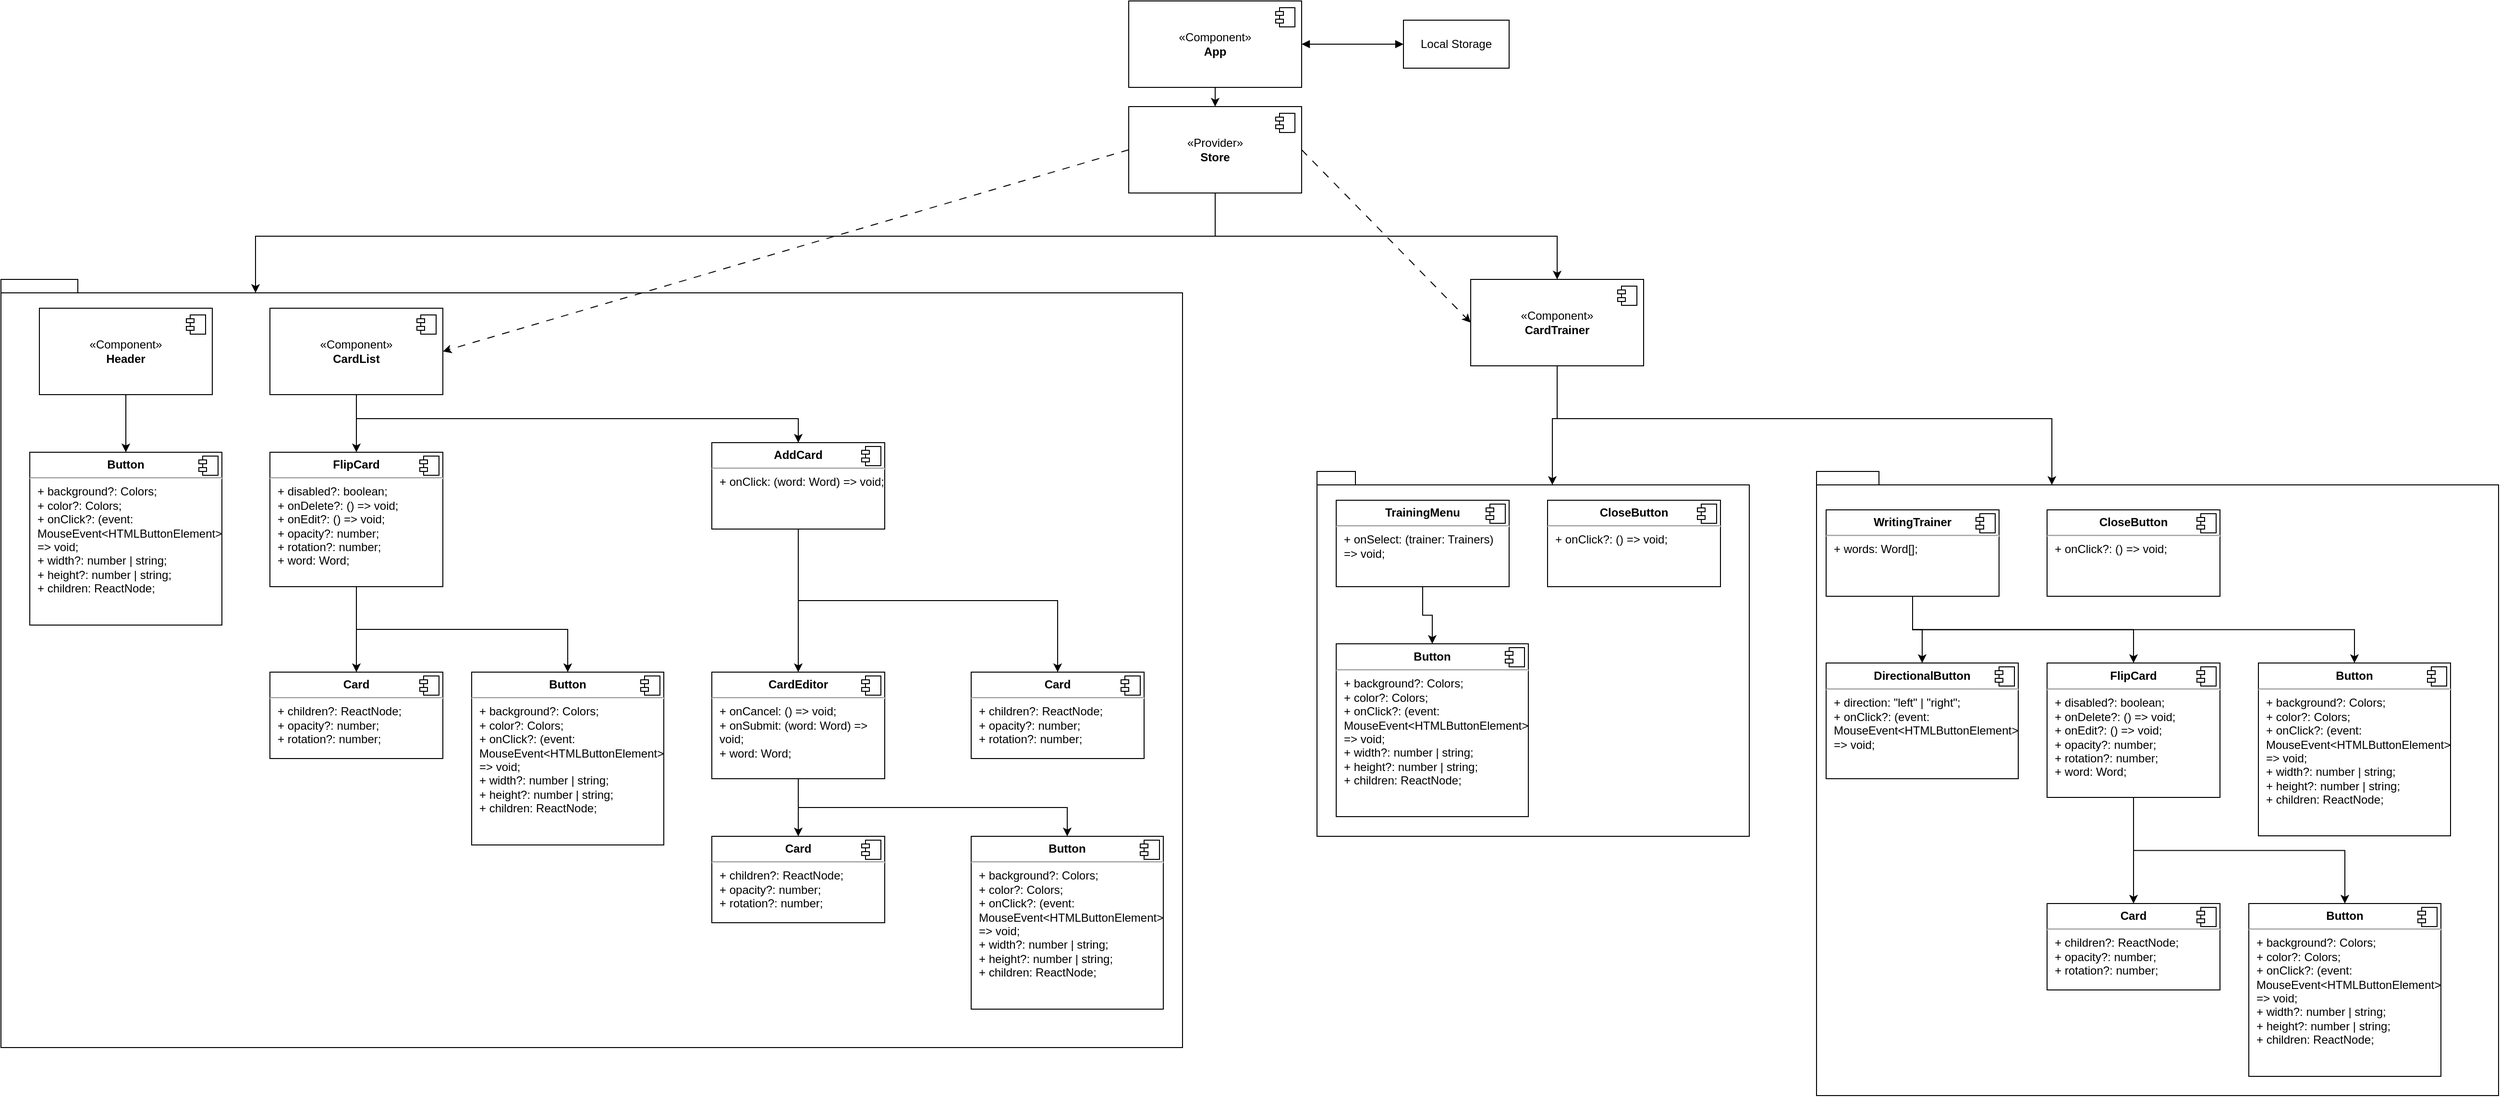 <mxfile version="21.0.6" type="device"><diagram name="Страница 1" id="nO5bdTzvcTrMOev4lBkI"><mxGraphModel dx="1750" dy="883" grid="1" gridSize="10" guides="1" tooltips="1" connect="1" arrows="1" fold="1" page="1" pageScale="1" pageWidth="827" pageHeight="1169" math="0" shadow="0"><root><mxCell id="0"/><mxCell id="1" parent="0"/><mxCell id="lc3BrpULnhCB81QTV5Ne-43" value="" style="shape=folder;fontStyle=1;spacingTop=10;tabWidth=40;tabHeight=14;tabPosition=left;html=1;whiteSpace=wrap;" vertex="1" parent="1"><mxGeometry x="1920" y="870" width="710" height="650" as="geometry"/></mxCell><mxCell id="lc3BrpULnhCB81QTV5Ne-109" style="edgeStyle=orthogonalEdgeStyle;rounded=0;orthogonalLoop=1;jettySize=auto;html=1;exitX=0.5;exitY=1;exitDx=0;exitDy=0;entryX=0.5;entryY=0;entryDx=0;entryDy=0;" edge="1" parent="1" source="lc3BrpULnhCB81QTV5Ne-3" target="lc3BrpULnhCB81QTV5Ne-5"><mxGeometry relative="1" as="geometry"/></mxCell><mxCell id="lc3BrpULnhCB81QTV5Ne-3" value="&lt;div&gt;«Component»&lt;b&gt;&lt;br&gt;&lt;/b&gt;&lt;/div&gt;&lt;div&gt;&lt;b&gt;App&lt;/b&gt;&lt;/div&gt;" style="html=1;dropTarget=0;whiteSpace=wrap;" vertex="1" parent="1"><mxGeometry x="1204" y="380" width="180" height="90" as="geometry"/></mxCell><mxCell id="lc3BrpULnhCB81QTV5Ne-4" value="" style="shape=module;jettyWidth=8;jettyHeight=4;" vertex="1" parent="lc3BrpULnhCB81QTV5Ne-3"><mxGeometry x="1" width="20" height="20" relative="1" as="geometry"><mxPoint x="-27" y="7" as="offset"/></mxGeometry></mxCell><mxCell id="lc3BrpULnhCB81QTV5Ne-23" style="edgeStyle=orthogonalEdgeStyle;rounded=0;orthogonalLoop=1;jettySize=auto;html=1;exitX=0.5;exitY=1;exitDx=0;exitDy=0;entryX=0;entryY=0;entryDx=265;entryDy=14;entryPerimeter=0;" edge="1" parent="1" source="lc3BrpULnhCB81QTV5Ne-5" target="lc3BrpULnhCB81QTV5Ne-20"><mxGeometry relative="1" as="geometry"><mxPoint x="275" y="650" as="targetPoint"/></mxGeometry></mxCell><mxCell id="lc3BrpULnhCB81QTV5Ne-26" style="edgeStyle=orthogonalEdgeStyle;rounded=0;orthogonalLoop=1;jettySize=auto;html=1;exitX=0.5;exitY=1;exitDx=0;exitDy=0;entryX=0.5;entryY=0;entryDx=0;entryDy=0;" edge="1" parent="1" source="lc3BrpULnhCB81QTV5Ne-5" target="lc3BrpULnhCB81QTV5Ne-24"><mxGeometry relative="1" as="geometry"/></mxCell><mxCell id="lc3BrpULnhCB81QTV5Ne-116" style="rounded=0;orthogonalLoop=1;jettySize=auto;html=1;exitX=1;exitY=0.5;exitDx=0;exitDy=0;entryX=0;entryY=0.5;entryDx=0;entryDy=0;dashed=1;dashPattern=8 8;" edge="1" parent="1" source="lc3BrpULnhCB81QTV5Ne-5" target="lc3BrpULnhCB81QTV5Ne-24"><mxGeometry relative="1" as="geometry"/></mxCell><mxCell id="lc3BrpULnhCB81QTV5Ne-5" value="«Provider»&lt;br&gt;&lt;b&gt;Store&lt;/b&gt;" style="html=1;dropTarget=0;whiteSpace=wrap;" vertex="1" parent="1"><mxGeometry x="1204" y="490" width="180" height="90" as="geometry"/></mxCell><mxCell id="lc3BrpULnhCB81QTV5Ne-6" value="" style="shape=module;jettyWidth=8;jettyHeight=4;" vertex="1" parent="lc3BrpULnhCB81QTV5Ne-5"><mxGeometry x="1" width="20" height="20" relative="1" as="geometry"><mxPoint x="-27" y="7" as="offset"/></mxGeometry></mxCell><mxCell id="lc3BrpULnhCB81QTV5Ne-20" value="" style="shape=folder;fontStyle=1;spacingTop=10;tabWidth=40;tabHeight=14;tabPosition=left;html=1;whiteSpace=wrap;" vertex="1" parent="1"><mxGeometry x="30" y="670" width="1230" height="800" as="geometry"/></mxCell><mxCell id="lc3BrpULnhCB81QTV5Ne-22" style="edgeStyle=orthogonalEdgeStyle;rounded=0;orthogonalLoop=1;jettySize=auto;html=1;exitX=0.5;exitY=1;exitDx=0;exitDy=0;" edge="1" parent="1" source="lc3BrpULnhCB81QTV5Ne-9" target="lc3BrpULnhCB81QTV5Ne-17"><mxGeometry relative="1" as="geometry"/></mxCell><mxCell id="lc3BrpULnhCB81QTV5Ne-9" value="«Component»&lt;br&gt;&lt;b&gt;Header&lt;/b&gt;" style="html=1;dropTarget=0;whiteSpace=wrap;" vertex="1" parent="1"><mxGeometry x="70" y="700" width="180" height="90" as="geometry"/></mxCell><mxCell id="lc3BrpULnhCB81QTV5Ne-10" value="" style="shape=module;jettyWidth=8;jettyHeight=4;" vertex="1" parent="lc3BrpULnhCB81QTV5Ne-9"><mxGeometry x="1" width="20" height="20" relative="1" as="geometry"><mxPoint x="-27" y="7" as="offset"/></mxGeometry></mxCell><mxCell id="lc3BrpULnhCB81QTV5Ne-58" style="edgeStyle=orthogonalEdgeStyle;rounded=0;orthogonalLoop=1;jettySize=auto;html=1;exitX=0.5;exitY=1;exitDx=0;exitDy=0;entryX=0.5;entryY=0;entryDx=0;entryDy=0;" edge="1" parent="1" source="lc3BrpULnhCB81QTV5Ne-11" target="lc3BrpULnhCB81QTV5Ne-48"><mxGeometry relative="1" as="geometry"/></mxCell><mxCell id="lc3BrpULnhCB81QTV5Ne-61" style="edgeStyle=orthogonalEdgeStyle;rounded=0;orthogonalLoop=1;jettySize=auto;html=1;exitX=0.5;exitY=1;exitDx=0;exitDy=0;entryX=0.5;entryY=0;entryDx=0;entryDy=0;" edge="1" parent="1" source="lc3BrpULnhCB81QTV5Ne-11" target="lc3BrpULnhCB81QTV5Ne-59"><mxGeometry relative="1" as="geometry"/></mxCell><mxCell id="lc3BrpULnhCB81QTV5Ne-11" value="«Component»&lt;br&gt;&lt;b&gt;CardList&lt;br&gt;&lt;/b&gt;" style="html=1;dropTarget=0;whiteSpace=wrap;" vertex="1" parent="1"><mxGeometry x="310" y="700" width="180" height="90" as="geometry"/></mxCell><mxCell id="lc3BrpULnhCB81QTV5Ne-12" value="" style="shape=module;jettyWidth=8;jettyHeight=4;" vertex="1" parent="lc3BrpULnhCB81QTV5Ne-11"><mxGeometry x="1" width="20" height="20" relative="1" as="geometry"><mxPoint x="-27" y="7" as="offset"/></mxGeometry></mxCell><mxCell id="lc3BrpULnhCB81QTV5Ne-17" value="&lt;p style=&quot;margin:0px;margin-top:6px;text-align:center;&quot;&gt;&lt;b&gt;Button&lt;/b&gt;&lt;/p&gt;&lt;hr&gt;&lt;p style=&quot;margin:0px;margin-left:8px;&quot;&gt;+ background?: Colors;&lt;br&gt;+ color?: Colors;&lt;br&gt;+ onClick?: (event: MouseEvent&amp;lt;HTMLButtonElement&amp;gt;) =&amp;gt; void;&lt;br&gt;+ width?: number | string;&lt;br&gt;+ height?: number | string;&lt;br&gt;+ children: ReactNode;&lt;/p&gt;" style="align=left;overflow=fill;html=1;dropTarget=0;whiteSpace=wrap;" vertex="1" parent="1"><mxGeometry x="60" y="850" width="200" height="180" as="geometry"/></mxCell><mxCell id="lc3BrpULnhCB81QTV5Ne-18" value="" style="shape=component;jettyWidth=8;jettyHeight=4;" vertex="1" parent="lc3BrpULnhCB81QTV5Ne-17"><mxGeometry x="1" width="20" height="20" relative="1" as="geometry"><mxPoint x="-24" y="4" as="offset"/></mxGeometry></mxCell><mxCell id="lc3BrpULnhCB81QTV5Ne-46" style="edgeStyle=orthogonalEdgeStyle;rounded=0;orthogonalLoop=1;jettySize=auto;html=1;exitX=0.5;exitY=1;exitDx=0;exitDy=0;entryX=0;entryY=0;entryDx=245;entryDy=14;entryPerimeter=0;" edge="1" parent="1" source="lc3BrpULnhCB81QTV5Ne-24" target="lc3BrpULnhCB81QTV5Ne-38"><mxGeometry relative="1" as="geometry"/></mxCell><mxCell id="lc3BrpULnhCB81QTV5Ne-47" style="edgeStyle=orthogonalEdgeStyle;rounded=0;orthogonalLoop=1;jettySize=auto;html=1;exitX=0.5;exitY=1;exitDx=0;exitDy=0;entryX=0;entryY=0;entryDx=245;entryDy=14;entryPerimeter=0;" edge="1" parent="1" source="lc3BrpULnhCB81QTV5Ne-24" target="lc3BrpULnhCB81QTV5Ne-43"><mxGeometry relative="1" as="geometry"/></mxCell><mxCell id="lc3BrpULnhCB81QTV5Ne-24" value="«Component»&lt;br&gt;&lt;b&gt;CardTrainer&lt;/b&gt;" style="html=1;dropTarget=0;whiteSpace=wrap;" vertex="1" parent="1"><mxGeometry x="1560" y="670" width="180" height="90" as="geometry"/></mxCell><mxCell id="lc3BrpULnhCB81QTV5Ne-25" value="" style="shape=module;jettyWidth=8;jettyHeight=4;" vertex="1" parent="lc3BrpULnhCB81QTV5Ne-24"><mxGeometry x="1" width="20" height="20" relative="1" as="geometry"><mxPoint x="-27" y="7" as="offset"/></mxGeometry></mxCell><mxCell id="lc3BrpULnhCB81QTV5Ne-38" value="" style="shape=folder;fontStyle=1;spacingTop=10;tabWidth=40;tabHeight=14;tabPosition=left;html=1;whiteSpace=wrap;" vertex="1" parent="1"><mxGeometry x="1400" y="870" width="450" height="380" as="geometry"/></mxCell><mxCell id="lc3BrpULnhCB81QTV5Ne-112" style="edgeStyle=orthogonalEdgeStyle;rounded=0;orthogonalLoop=1;jettySize=auto;html=1;exitX=0.5;exitY=1;exitDx=0;exitDy=0;" edge="1" parent="1" source="lc3BrpULnhCB81QTV5Ne-31" target="lc3BrpULnhCB81QTV5Ne-110"><mxGeometry relative="1" as="geometry"/></mxCell><mxCell id="lc3BrpULnhCB81QTV5Ne-31" value="&lt;p style=&quot;margin:0px;margin-top:6px;text-align:center;&quot;&gt;&lt;b&gt;TrainingMenu&lt;br&gt;&lt;/b&gt;&lt;/p&gt;&lt;hr&gt;&lt;p style=&quot;margin:0px;margin-left:8px;&quot;&gt;+ onSelect: (trainer: Trainers) =&amp;gt; void;&lt;br&gt;&lt;/p&gt;" style="align=left;overflow=fill;html=1;dropTarget=0;whiteSpace=wrap;" vertex="1" parent="1"><mxGeometry x="1420" y="900" width="180" height="90" as="geometry"/></mxCell><mxCell id="lc3BrpULnhCB81QTV5Ne-32" value="" style="shape=component;jettyWidth=8;jettyHeight=4;" vertex="1" parent="lc3BrpULnhCB81QTV5Ne-31"><mxGeometry x="1" width="20" height="20" relative="1" as="geometry"><mxPoint x="-24" y="4" as="offset"/></mxGeometry></mxCell><mxCell id="lc3BrpULnhCB81QTV5Ne-88" style="edgeStyle=orthogonalEdgeStyle;rounded=0;orthogonalLoop=1;jettySize=auto;html=1;exitX=0.5;exitY=1;exitDx=0;exitDy=0;entryX=0.5;entryY=0;entryDx=0;entryDy=0;" edge="1" parent="1" source="lc3BrpULnhCB81QTV5Ne-33" target="lc3BrpULnhCB81QTV5Ne-86"><mxGeometry relative="1" as="geometry"/></mxCell><mxCell id="lc3BrpULnhCB81QTV5Ne-107" style="edgeStyle=orthogonalEdgeStyle;rounded=0;orthogonalLoop=1;jettySize=auto;html=1;exitX=0.5;exitY=1;exitDx=0;exitDy=0;entryX=0.5;entryY=0;entryDx=0;entryDy=0;" edge="1" parent="1" source="lc3BrpULnhCB81QTV5Ne-33" target="lc3BrpULnhCB81QTV5Ne-91"><mxGeometry relative="1" as="geometry"/></mxCell><mxCell id="lc3BrpULnhCB81QTV5Ne-108" style="edgeStyle=orthogonalEdgeStyle;rounded=0;orthogonalLoop=1;jettySize=auto;html=1;exitX=0.5;exitY=1;exitDx=0;exitDy=0;entryX=0.5;entryY=0;entryDx=0;entryDy=0;" edge="1" parent="1" source="lc3BrpULnhCB81QTV5Ne-33" target="lc3BrpULnhCB81QTV5Ne-105"><mxGeometry relative="1" as="geometry"/></mxCell><mxCell id="lc3BrpULnhCB81QTV5Ne-33" value="&lt;p style=&quot;margin:0px;margin-top:6px;text-align:center;&quot;&gt;&lt;b&gt;WritingTrainer&lt;br&gt;&lt;/b&gt;&lt;/p&gt;&lt;hr&gt;&lt;p style=&quot;margin:0px;margin-left:8px;&quot;&gt;+ words: Word[];&lt;br&gt;&lt;/p&gt;" style="align=left;overflow=fill;html=1;dropTarget=0;whiteSpace=wrap;" vertex="1" parent="1"><mxGeometry x="1930" y="910" width="180" height="90" as="geometry"/></mxCell><mxCell id="lc3BrpULnhCB81QTV5Ne-34" value="" style="shape=component;jettyWidth=8;jettyHeight=4;" vertex="1" parent="lc3BrpULnhCB81QTV5Ne-33"><mxGeometry x="1" width="20" height="20" relative="1" as="geometry"><mxPoint x="-24" y="4" as="offset"/></mxGeometry></mxCell><mxCell id="lc3BrpULnhCB81QTV5Ne-36" value="&lt;p style=&quot;margin:0px;margin-top:6px;text-align:center;&quot;&gt;&lt;b&gt;CloseButton&lt;br&gt;&lt;/b&gt;&lt;/p&gt;&lt;hr&gt;&lt;p style=&quot;margin:0px;margin-left:8px;&quot;&gt;+ onClick?: () =&amp;gt; void;&lt;br&gt;&lt;/p&gt;" style="align=left;overflow=fill;html=1;dropTarget=0;whiteSpace=wrap;" vertex="1" parent="1"><mxGeometry x="1640" y="900" width="180" height="90" as="geometry"/></mxCell><mxCell id="lc3BrpULnhCB81QTV5Ne-37" value="" style="shape=component;jettyWidth=8;jettyHeight=4;" vertex="1" parent="lc3BrpULnhCB81QTV5Ne-36"><mxGeometry x="1" width="20" height="20" relative="1" as="geometry"><mxPoint x="-24" y="4" as="offset"/></mxGeometry></mxCell><mxCell id="lc3BrpULnhCB81QTV5Ne-39" value="&lt;p style=&quot;margin:0px;margin-top:6px;text-align:center;&quot;&gt;&lt;b&gt;CloseButton&lt;br&gt;&lt;/b&gt;&lt;/p&gt;&lt;hr&gt;&lt;p style=&quot;margin:0px;margin-left:8px;&quot;&gt;+ onClick?: () =&amp;gt; void;&lt;br&gt;&lt;/p&gt;" style="align=left;overflow=fill;html=1;dropTarget=0;whiteSpace=wrap;" vertex="1" parent="1"><mxGeometry x="2160" y="910" width="180" height="90" as="geometry"/></mxCell><mxCell id="lc3BrpULnhCB81QTV5Ne-40" value="" style="shape=component;jettyWidth=8;jettyHeight=4;" vertex="1" parent="lc3BrpULnhCB81QTV5Ne-39"><mxGeometry x="1" width="20" height="20" relative="1" as="geometry"><mxPoint x="-24" y="4" as="offset"/></mxGeometry></mxCell><mxCell id="lc3BrpULnhCB81QTV5Ne-56" style="edgeStyle=orthogonalEdgeStyle;rounded=0;orthogonalLoop=1;jettySize=auto;html=1;exitX=0.5;exitY=1;exitDx=0;exitDy=0;" edge="1" parent="1" source="lc3BrpULnhCB81QTV5Ne-48" target="lc3BrpULnhCB81QTV5Ne-50"><mxGeometry relative="1" as="geometry"/></mxCell><mxCell id="lc3BrpULnhCB81QTV5Ne-57" style="edgeStyle=orthogonalEdgeStyle;rounded=0;orthogonalLoop=1;jettySize=auto;html=1;exitX=0.5;exitY=1;exitDx=0;exitDy=0;entryX=0.5;entryY=0;entryDx=0;entryDy=0;" edge="1" parent="1" source="lc3BrpULnhCB81QTV5Ne-48" target="lc3BrpULnhCB81QTV5Ne-52"><mxGeometry relative="1" as="geometry"/></mxCell><mxCell id="lc3BrpULnhCB81QTV5Ne-48" value="&lt;p style=&quot;margin:0px;margin-top:6px;text-align:center;&quot;&gt;&lt;b&gt;FlipCard&lt;/b&gt;&lt;/p&gt;&lt;hr&gt;&lt;p style=&quot;margin:0px;margin-left:8px;&quot;&gt;+ disabled?: boolean;&lt;br&gt;+ onDelete?: () =&amp;gt; void;&lt;br&gt;+ onEdit?: () =&amp;gt; void;&lt;br&gt;+ opacity?: number;&lt;br&gt;+ rotation?: number;&lt;br&gt;+ word: Word;&lt;/p&gt;" style="align=left;overflow=fill;html=1;dropTarget=0;whiteSpace=wrap;" vertex="1" parent="1"><mxGeometry x="310" y="850" width="180" height="140" as="geometry"/></mxCell><mxCell id="lc3BrpULnhCB81QTV5Ne-49" value="" style="shape=component;jettyWidth=8;jettyHeight=4;" vertex="1" parent="lc3BrpULnhCB81QTV5Ne-48"><mxGeometry x="1" width="20" height="20" relative="1" as="geometry"><mxPoint x="-24" y="4" as="offset"/></mxGeometry></mxCell><mxCell id="lc3BrpULnhCB81QTV5Ne-50" value="&lt;p style=&quot;margin:0px;margin-top:6px;text-align:center;&quot;&gt;&lt;b&gt;Card&lt;/b&gt;&lt;/p&gt;&lt;hr&gt;&lt;p style=&quot;margin:0px;margin-left:8px;&quot;&gt;+ children?: ReactNode;&lt;br&gt;+ opacity?: number;&lt;br&gt;+ rotation?: number;&lt;/p&gt;" style="align=left;overflow=fill;html=1;dropTarget=0;whiteSpace=wrap;" vertex="1" parent="1"><mxGeometry x="310" y="1079" width="180" height="90" as="geometry"/></mxCell><mxCell id="lc3BrpULnhCB81QTV5Ne-51" value="" style="shape=component;jettyWidth=8;jettyHeight=4;" vertex="1" parent="lc3BrpULnhCB81QTV5Ne-50"><mxGeometry x="1" width="20" height="20" relative="1" as="geometry"><mxPoint x="-24" y="4" as="offset"/></mxGeometry></mxCell><mxCell id="lc3BrpULnhCB81QTV5Ne-52" value="&lt;p style=&quot;margin:0px;margin-top:6px;text-align:center;&quot;&gt;&lt;b&gt;Button&lt;/b&gt;&lt;/p&gt;&lt;hr&gt;&lt;p style=&quot;margin:0px;margin-left:8px;&quot;&gt;+ background?: Colors;&lt;br&gt;+ color?: Colors;&lt;br&gt;+ onClick?: (event: MouseEvent&amp;lt;HTMLButtonElement&amp;gt;) =&amp;gt; void;&lt;br&gt;+ width?: number | string;&lt;br&gt;+ height?: number | string;&lt;br&gt;+ children: ReactNode;&lt;/p&gt;" style="align=left;overflow=fill;html=1;dropTarget=0;whiteSpace=wrap;" vertex="1" parent="1"><mxGeometry x="520" y="1079" width="200" height="180" as="geometry"/></mxCell><mxCell id="lc3BrpULnhCB81QTV5Ne-53" value="" style="shape=component;jettyWidth=8;jettyHeight=4;" vertex="1" parent="lc3BrpULnhCB81QTV5Ne-52"><mxGeometry x="1" width="20" height="20" relative="1" as="geometry"><mxPoint x="-24" y="4" as="offset"/></mxGeometry></mxCell><mxCell id="lc3BrpULnhCB81QTV5Ne-64" style="edgeStyle=orthogonalEdgeStyle;rounded=0;orthogonalLoop=1;jettySize=auto;html=1;exitX=0.5;exitY=1;exitDx=0;exitDy=0;entryX=0.5;entryY=0;entryDx=0;entryDy=0;" edge="1" parent="1" source="lc3BrpULnhCB81QTV5Ne-59" target="lc3BrpULnhCB81QTV5Ne-62"><mxGeometry relative="1" as="geometry"/></mxCell><mxCell id="lc3BrpULnhCB81QTV5Ne-69" style="edgeStyle=orthogonalEdgeStyle;rounded=0;orthogonalLoop=1;jettySize=auto;html=1;exitX=0.5;exitY=1;exitDx=0;exitDy=0;entryX=0.5;entryY=0;entryDx=0;entryDy=0;" edge="1" parent="1" source="lc3BrpULnhCB81QTV5Ne-59" target="lc3BrpULnhCB81QTV5Ne-67"><mxGeometry relative="1" as="geometry"/></mxCell><mxCell id="lc3BrpULnhCB81QTV5Ne-59" value="&lt;p style=&quot;margin:0px;margin-top:6px;text-align:center;&quot;&gt;&lt;b&gt;AddCard&lt;/b&gt;&lt;br&gt;&lt;/p&gt;&lt;hr&gt;&lt;p style=&quot;margin:0px;margin-left:8px;&quot;&gt;+ onClick: (word: Word) =&amp;gt; void;&lt;/p&gt;" style="align=left;overflow=fill;html=1;dropTarget=0;whiteSpace=wrap;" vertex="1" parent="1"><mxGeometry x="770" y="840" width="180" height="90" as="geometry"/></mxCell><mxCell id="lc3BrpULnhCB81QTV5Ne-60" value="" style="shape=component;jettyWidth=8;jettyHeight=4;" vertex="1" parent="lc3BrpULnhCB81QTV5Ne-59"><mxGeometry x="1" width="20" height="20" relative="1" as="geometry"><mxPoint x="-24" y="4" as="offset"/></mxGeometry></mxCell><mxCell id="lc3BrpULnhCB81QTV5Ne-62" value="&lt;p style=&quot;margin:0px;margin-top:6px;text-align:center;&quot;&gt;&lt;b&gt;Card&lt;/b&gt;&lt;/p&gt;&lt;hr&gt;&lt;p style=&quot;margin:0px;margin-left:8px;&quot;&gt;+ children?: ReactNode;&lt;br&gt;+ opacity?: number;&lt;br&gt;+ rotation?: number;&lt;/p&gt;" style="align=left;overflow=fill;html=1;dropTarget=0;whiteSpace=wrap;" vertex="1" parent="1"><mxGeometry x="1040" y="1079" width="180" height="90" as="geometry"/></mxCell><mxCell id="lc3BrpULnhCB81QTV5Ne-63" value="" style="shape=component;jettyWidth=8;jettyHeight=4;" vertex="1" parent="lc3BrpULnhCB81QTV5Ne-62"><mxGeometry x="1" width="20" height="20" relative="1" as="geometry"><mxPoint x="-24" y="4" as="offset"/></mxGeometry></mxCell><mxCell id="lc3BrpULnhCB81QTV5Ne-76" style="edgeStyle=orthogonalEdgeStyle;rounded=0;orthogonalLoop=1;jettySize=auto;html=1;exitX=0.5;exitY=1;exitDx=0;exitDy=0;entryX=0.5;entryY=0;entryDx=0;entryDy=0;" edge="1" parent="1" source="lc3BrpULnhCB81QTV5Ne-67" target="lc3BrpULnhCB81QTV5Ne-70"><mxGeometry relative="1" as="geometry"/></mxCell><mxCell id="lc3BrpULnhCB81QTV5Ne-77" style="edgeStyle=orthogonalEdgeStyle;rounded=0;orthogonalLoop=1;jettySize=auto;html=1;exitX=0.5;exitY=1;exitDx=0;exitDy=0;entryX=0.5;entryY=0;entryDx=0;entryDy=0;" edge="1" parent="1" source="lc3BrpULnhCB81QTV5Ne-67" target="lc3BrpULnhCB81QTV5Ne-74"><mxGeometry relative="1" as="geometry"/></mxCell><mxCell id="lc3BrpULnhCB81QTV5Ne-67" value="&lt;p style=&quot;margin:0px;margin-top:6px;text-align:center;&quot;&gt;&lt;b&gt;CardEditor&lt;/b&gt;&lt;/p&gt;&lt;hr&gt;&lt;p style=&quot;margin:0px;margin-left:8px;&quot;&gt;+ onCancel: () =&amp;gt; void;&lt;br&gt;+ onSubmit: (word: Word) =&amp;gt; void;&lt;br&gt;+ word: Word;&lt;/p&gt;" style="align=left;overflow=fill;html=1;dropTarget=0;whiteSpace=wrap;" vertex="1" parent="1"><mxGeometry x="770" y="1079" width="180" height="111" as="geometry"/></mxCell><mxCell id="lc3BrpULnhCB81QTV5Ne-68" value="" style="shape=component;jettyWidth=8;jettyHeight=4;" vertex="1" parent="lc3BrpULnhCB81QTV5Ne-67"><mxGeometry x="1" width="20" height="20" relative="1" as="geometry"><mxPoint x="-24" y="4" as="offset"/></mxGeometry></mxCell><mxCell id="lc3BrpULnhCB81QTV5Ne-70" value="&lt;p style=&quot;margin:0px;margin-top:6px;text-align:center;&quot;&gt;&lt;b&gt;Card&lt;/b&gt;&lt;/p&gt;&lt;hr&gt;&lt;p style=&quot;margin:0px;margin-left:8px;&quot;&gt;+ children?: ReactNode;&lt;br&gt;+ opacity?: number;&lt;br&gt;+ rotation?: number;&lt;/p&gt;" style="align=left;overflow=fill;html=1;dropTarget=0;whiteSpace=wrap;" vertex="1" parent="1"><mxGeometry x="770" y="1250" width="180" height="90" as="geometry"/></mxCell><mxCell id="lc3BrpULnhCB81QTV5Ne-71" value="" style="shape=component;jettyWidth=8;jettyHeight=4;" vertex="1" parent="lc3BrpULnhCB81QTV5Ne-70"><mxGeometry x="1" width="20" height="20" relative="1" as="geometry"><mxPoint x="-24" y="4" as="offset"/></mxGeometry></mxCell><mxCell id="lc3BrpULnhCB81QTV5Ne-74" value="&lt;p style=&quot;margin:0px;margin-top:6px;text-align:center;&quot;&gt;&lt;b&gt;Button&lt;/b&gt;&lt;/p&gt;&lt;hr&gt;&lt;p style=&quot;margin:0px;margin-left:8px;&quot;&gt;+ background?: Colors;&lt;br&gt;+ color?: Colors;&lt;br&gt;+ onClick?: (event: MouseEvent&amp;lt;HTMLButtonElement&amp;gt;) =&amp;gt; void;&lt;br&gt;+ width?: number | string;&lt;br&gt;+ height?: number | string;&lt;br&gt;+ children: ReactNode;&lt;/p&gt;" style="align=left;overflow=fill;html=1;dropTarget=0;whiteSpace=wrap;" vertex="1" parent="1"><mxGeometry x="1040" y="1250" width="200" height="180" as="geometry"/></mxCell><mxCell id="lc3BrpULnhCB81QTV5Ne-75" value="" style="shape=component;jettyWidth=8;jettyHeight=4;" vertex="1" parent="lc3BrpULnhCB81QTV5Ne-74"><mxGeometry x="1" width="20" height="20" relative="1" as="geometry"><mxPoint x="-24" y="4" as="offset"/></mxGeometry></mxCell><mxCell id="lc3BrpULnhCB81QTV5Ne-86" value="&lt;p style=&quot;margin:0px;margin-top:6px;text-align:center;&quot;&gt;&lt;b&gt;DirectionalButton&lt;/b&gt;&lt;/p&gt;&lt;hr&gt;&lt;p style=&quot;margin:0px;margin-left:8px;&quot;&gt;+ direction: &quot;left&quot; | &quot;right&quot;;&lt;br&gt;+ onClick?: (event: MouseEvent&amp;lt;HTMLButtonElement&amp;gt;) =&amp;gt; void;&lt;/p&gt;" style="align=left;overflow=fill;html=1;dropTarget=0;whiteSpace=wrap;" vertex="1" parent="1"><mxGeometry x="1930" y="1069.5" width="200" height="120.5" as="geometry"/></mxCell><mxCell id="lc3BrpULnhCB81QTV5Ne-87" value="" style="shape=component;jettyWidth=8;jettyHeight=4;" vertex="1" parent="lc3BrpULnhCB81QTV5Ne-86"><mxGeometry x="1" width="20" height="20" relative="1" as="geometry"><mxPoint x="-24" y="4" as="offset"/></mxGeometry></mxCell><mxCell id="lc3BrpULnhCB81QTV5Ne-89" style="edgeStyle=orthogonalEdgeStyle;rounded=0;orthogonalLoop=1;jettySize=auto;html=1;exitX=0.5;exitY=1;exitDx=0;exitDy=0;" edge="1" parent="1" source="lc3BrpULnhCB81QTV5Ne-91" target="lc3BrpULnhCB81QTV5Ne-93"><mxGeometry relative="1" as="geometry"/></mxCell><mxCell id="lc3BrpULnhCB81QTV5Ne-90" style="edgeStyle=orthogonalEdgeStyle;rounded=0;orthogonalLoop=1;jettySize=auto;html=1;exitX=0.5;exitY=1;exitDx=0;exitDy=0;entryX=0.5;entryY=0;entryDx=0;entryDy=0;" edge="1" parent="1" source="lc3BrpULnhCB81QTV5Ne-91" target="lc3BrpULnhCB81QTV5Ne-95"><mxGeometry relative="1" as="geometry"/></mxCell><mxCell id="lc3BrpULnhCB81QTV5Ne-91" value="&lt;p style=&quot;margin:0px;margin-top:6px;text-align:center;&quot;&gt;&lt;b&gt;FlipCard&lt;/b&gt;&lt;/p&gt;&lt;hr&gt;&lt;p style=&quot;margin:0px;margin-left:8px;&quot;&gt;+ disabled?: boolean;&lt;br&gt;+ onDelete?: () =&amp;gt; void;&lt;br&gt;+ onEdit?: () =&amp;gt; void;&lt;br&gt;+ opacity?: number;&lt;br&gt;+ rotation?: number;&lt;br&gt;+ word: Word;&lt;/p&gt;" style="align=left;overflow=fill;html=1;dropTarget=0;whiteSpace=wrap;" vertex="1" parent="1"><mxGeometry x="2160" y="1069.5" width="180" height="140" as="geometry"/></mxCell><mxCell id="lc3BrpULnhCB81QTV5Ne-92" value="" style="shape=component;jettyWidth=8;jettyHeight=4;" vertex="1" parent="lc3BrpULnhCB81QTV5Ne-91"><mxGeometry x="1" width="20" height="20" relative="1" as="geometry"><mxPoint x="-24" y="4" as="offset"/></mxGeometry></mxCell><mxCell id="lc3BrpULnhCB81QTV5Ne-93" value="&lt;p style=&quot;margin:0px;margin-top:6px;text-align:center;&quot;&gt;&lt;b&gt;Card&lt;/b&gt;&lt;/p&gt;&lt;hr&gt;&lt;p style=&quot;margin:0px;margin-left:8px;&quot;&gt;+ children?: ReactNode;&lt;br&gt;+ opacity?: number;&lt;br&gt;+ rotation?: number;&lt;/p&gt;" style="align=left;overflow=fill;html=1;dropTarget=0;whiteSpace=wrap;" vertex="1" parent="1"><mxGeometry x="2160" y="1320" width="180" height="90" as="geometry"/></mxCell><mxCell id="lc3BrpULnhCB81QTV5Ne-94" value="" style="shape=component;jettyWidth=8;jettyHeight=4;" vertex="1" parent="lc3BrpULnhCB81QTV5Ne-93"><mxGeometry x="1" width="20" height="20" relative="1" as="geometry"><mxPoint x="-24" y="4" as="offset"/></mxGeometry></mxCell><mxCell id="lc3BrpULnhCB81QTV5Ne-95" value="&lt;p style=&quot;margin:0px;margin-top:6px;text-align:center;&quot;&gt;&lt;b&gt;Button&lt;/b&gt;&lt;/p&gt;&lt;hr&gt;&lt;p style=&quot;margin:0px;margin-left:8px;&quot;&gt;+ background?: Colors;&lt;br&gt;+ color?: Colors;&lt;br&gt;+ onClick?: (event: MouseEvent&amp;lt;HTMLButtonElement&amp;gt;) =&amp;gt; void;&lt;br&gt;+ width?: number | string;&lt;br&gt;+ height?: number | string;&lt;br&gt;+ children: ReactNode;&lt;/p&gt;" style="align=left;overflow=fill;html=1;dropTarget=0;whiteSpace=wrap;" vertex="1" parent="1"><mxGeometry x="2370" y="1320" width="200" height="180" as="geometry"/></mxCell><mxCell id="lc3BrpULnhCB81QTV5Ne-96" value="" style="shape=component;jettyWidth=8;jettyHeight=4;" vertex="1" parent="lc3BrpULnhCB81QTV5Ne-95"><mxGeometry x="1" width="20" height="20" relative="1" as="geometry"><mxPoint x="-24" y="4" as="offset"/></mxGeometry></mxCell><mxCell id="lc3BrpULnhCB81QTV5Ne-105" value="&lt;p style=&quot;margin:0px;margin-top:6px;text-align:center;&quot;&gt;&lt;b&gt;Button&lt;/b&gt;&lt;/p&gt;&lt;hr&gt;&lt;p style=&quot;margin:0px;margin-left:8px;&quot;&gt;+ background?: Colors;&lt;br&gt;+ color?: Colors;&lt;br&gt;+ onClick?: (event: MouseEvent&amp;lt;HTMLButtonElement&amp;gt;) =&amp;gt; void;&lt;br&gt;+ width?: number | string;&lt;br&gt;+ height?: number | string;&lt;br&gt;+ children: ReactNode;&lt;/p&gt;" style="align=left;overflow=fill;html=1;dropTarget=0;whiteSpace=wrap;" vertex="1" parent="1"><mxGeometry x="2380" y="1069.5" width="200" height="180" as="geometry"/></mxCell><mxCell id="lc3BrpULnhCB81QTV5Ne-106" value="" style="shape=component;jettyWidth=8;jettyHeight=4;" vertex="1" parent="lc3BrpULnhCB81QTV5Ne-105"><mxGeometry x="1" width="20" height="20" relative="1" as="geometry"><mxPoint x="-24" y="4" as="offset"/></mxGeometry></mxCell><mxCell id="lc3BrpULnhCB81QTV5Ne-110" value="&lt;p style=&quot;margin:0px;margin-top:6px;text-align:center;&quot;&gt;&lt;b&gt;Button&lt;/b&gt;&lt;/p&gt;&lt;hr&gt;&lt;p style=&quot;margin:0px;margin-left:8px;&quot;&gt;+ background?: Colors;&lt;br&gt;+ color?: Colors;&lt;br&gt;+ onClick?: (event: MouseEvent&amp;lt;HTMLButtonElement&amp;gt;) =&amp;gt; void;&lt;br&gt;+ width?: number | string;&lt;br&gt;+ height?: number | string;&lt;br&gt;+ children: ReactNode;&lt;/p&gt;" style="align=left;overflow=fill;html=1;dropTarget=0;whiteSpace=wrap;" vertex="1" parent="1"><mxGeometry x="1420" y="1049.5" width="200" height="180" as="geometry"/></mxCell><mxCell id="lc3BrpULnhCB81QTV5Ne-111" value="" style="shape=component;jettyWidth=8;jettyHeight=4;" vertex="1" parent="lc3BrpULnhCB81QTV5Ne-110"><mxGeometry x="1" width="20" height="20" relative="1" as="geometry"><mxPoint x="-24" y="4" as="offset"/></mxGeometry></mxCell><mxCell id="lc3BrpULnhCB81QTV5Ne-113" value="Local Storage" style="html=1;whiteSpace=wrap;" vertex="1" parent="1"><mxGeometry x="1490" y="400" width="110" height="50" as="geometry"/></mxCell><mxCell id="lc3BrpULnhCB81QTV5Ne-114" value="" style="endArrow=block;startArrow=block;endFill=1;startFill=1;html=1;rounded=0;exitX=1;exitY=0.5;exitDx=0;exitDy=0;entryX=0;entryY=0.5;entryDx=0;entryDy=0;" edge="1" parent="1" source="lc3BrpULnhCB81QTV5Ne-3" target="lc3BrpULnhCB81QTV5Ne-113"><mxGeometry width="160" relative="1" as="geometry"><mxPoint x="1430" y="470" as="sourcePoint"/><mxPoint x="1590" y="470" as="targetPoint"/></mxGeometry></mxCell><mxCell id="lc3BrpULnhCB81QTV5Ne-115" style="orthogonalLoop=1;jettySize=auto;html=1;exitX=0;exitY=0.5;exitDx=0;exitDy=0;entryX=1;entryY=0.5;entryDx=0;entryDy=0;rounded=1;dashed=1;dashPattern=8 8;" edge="1" parent="1" source="lc3BrpULnhCB81QTV5Ne-5" target="lc3BrpULnhCB81QTV5Ne-11"><mxGeometry relative="1" as="geometry"/></mxCell></root></mxGraphModel></diagram></mxfile>